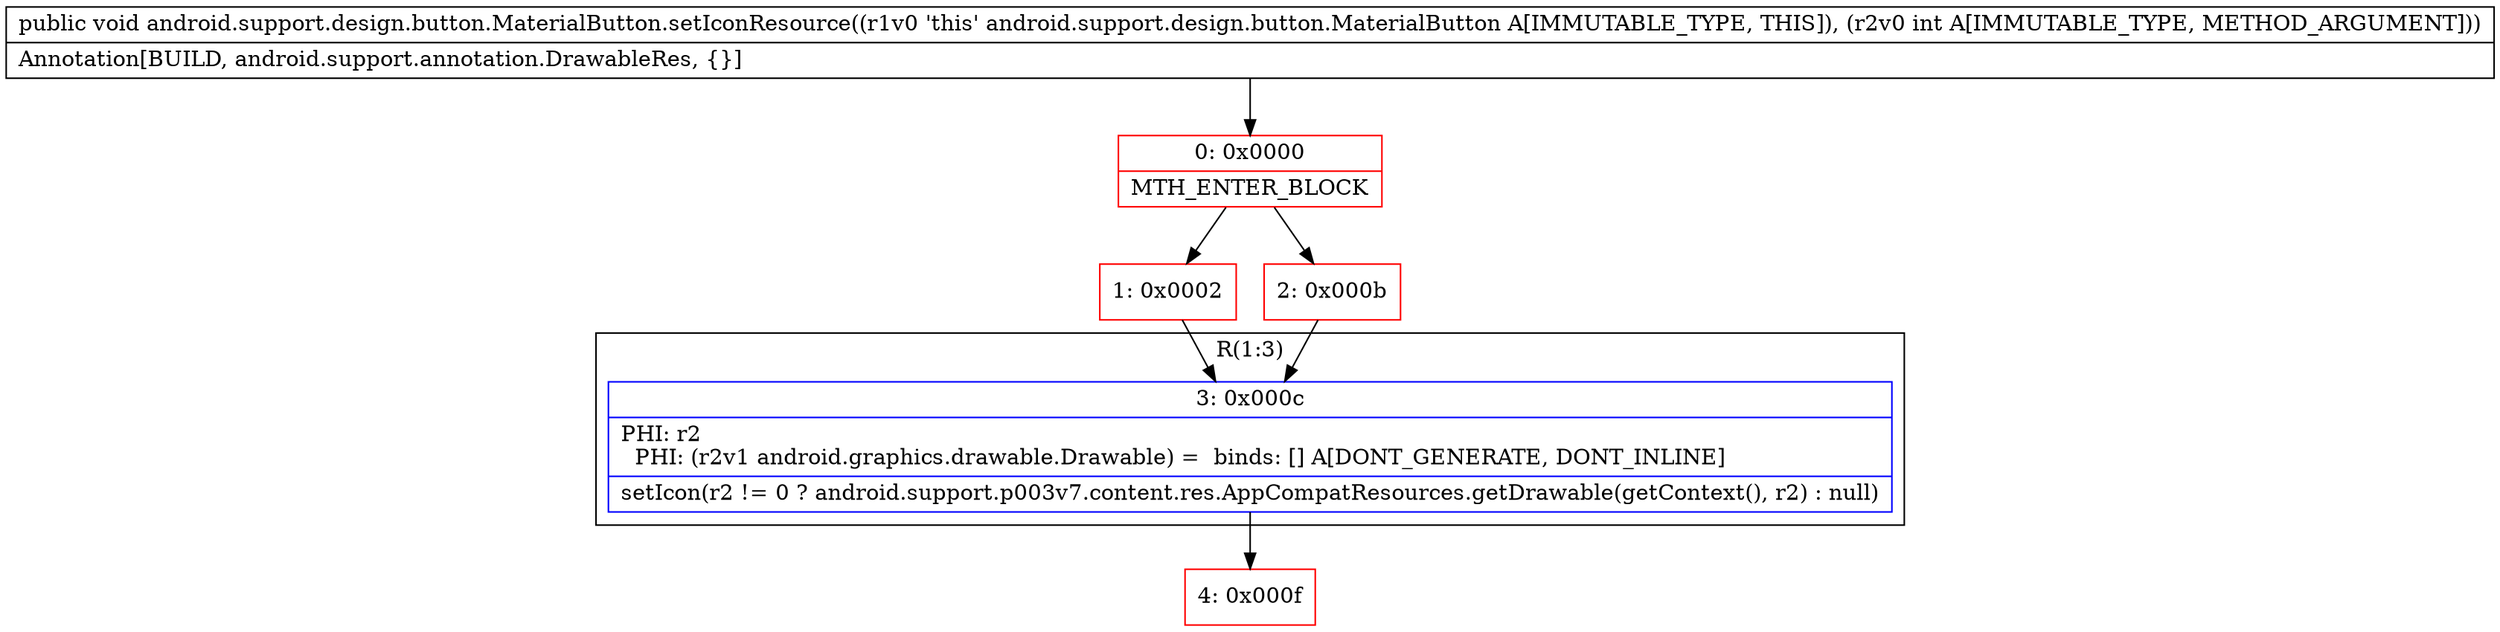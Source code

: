 digraph "CFG forandroid.support.design.button.MaterialButton.setIconResource(I)V" {
subgraph cluster_Region_566886567 {
label = "R(1:3)";
node [shape=record,color=blue];
Node_3 [shape=record,label="{3\:\ 0x000c|PHI: r2 \l  PHI: (r2v1 android.graphics.drawable.Drawable) =  binds: [] A[DONT_GENERATE, DONT_INLINE]\l|setIcon(r2 != 0 ? android.support.p003v7.content.res.AppCompatResources.getDrawable(getContext(), r2) : null)\l}"];
}
Node_0 [shape=record,color=red,label="{0\:\ 0x0000|MTH_ENTER_BLOCK\l}"];
Node_1 [shape=record,color=red,label="{1\:\ 0x0002}"];
Node_2 [shape=record,color=red,label="{2\:\ 0x000b}"];
Node_4 [shape=record,color=red,label="{4\:\ 0x000f}"];
MethodNode[shape=record,label="{public void android.support.design.button.MaterialButton.setIconResource((r1v0 'this' android.support.design.button.MaterialButton A[IMMUTABLE_TYPE, THIS]), (r2v0 int A[IMMUTABLE_TYPE, METHOD_ARGUMENT]))  | Annotation[BUILD, android.support.annotation.DrawableRes, \{\}]\l}"];
MethodNode -> Node_0;
Node_3 -> Node_4;
Node_0 -> Node_1;
Node_0 -> Node_2;
Node_1 -> Node_3;
Node_2 -> Node_3;
}

